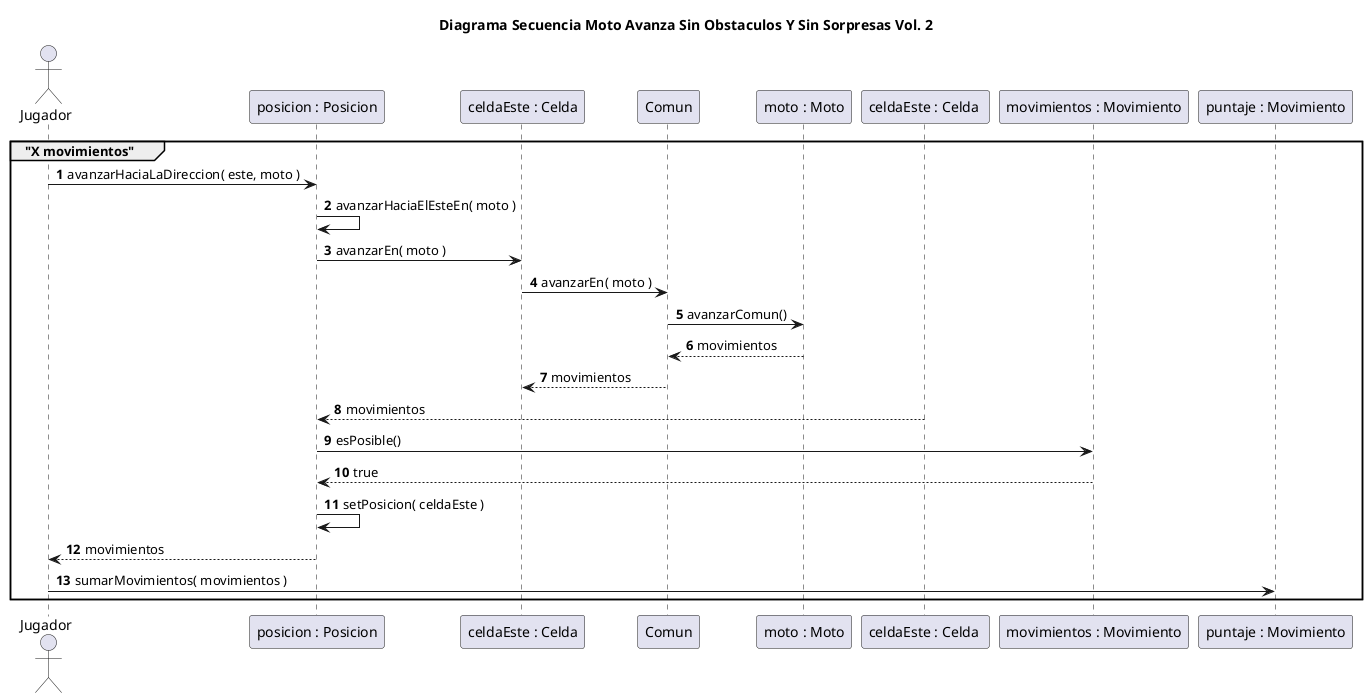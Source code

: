 @startuml
title Diagrama Secuencia Moto Avanza Sin Obstaculos Y Sin Sorpresas Vol. 2
autonumber
actor Jugador

group "X movimientos"
Jugador -> "posicion : Posicion": avanzarHaciaLaDireccion( este, moto )
"posicion : Posicion" -> "posicion : Posicion": avanzarHaciaElEsteEn( moto )
"posicion : Posicion" -> "celdaEste : Celda" : avanzarEn( moto )
"celdaEste : Celda" -> Comun: avanzarEn( moto )
Comun -> "moto : Moto": avanzarComun()

"moto : Moto" --> Comun: movimientos
Comun --> "celdaEste : Celda": movimientos
"celdaEste : Celda "--> "posicion : Posicion": movimientos

'Viola el TellDontAsk, pero no es la solucion final.
'Es para chequear que el movimiento es posible, por ejemplo,
'cuando queres pasar por un piquete con un auto. No debemos actualizar
'la posicion, ya que no podemos avanzar.
"posicion : Posicion" -> "movimientos : Movimiento": esPosible()
"movimientos : Movimiento" --> "posicion : Posicion": true
"posicion : Posicion" -> "posicion : Posicion": setPosicion( celdaEste )

"posicion : Posicion" --> Jugador: movimientos

Jugador -> "puntaje : Movimiento": sumarMovimientos( movimientos )
end

@enduml